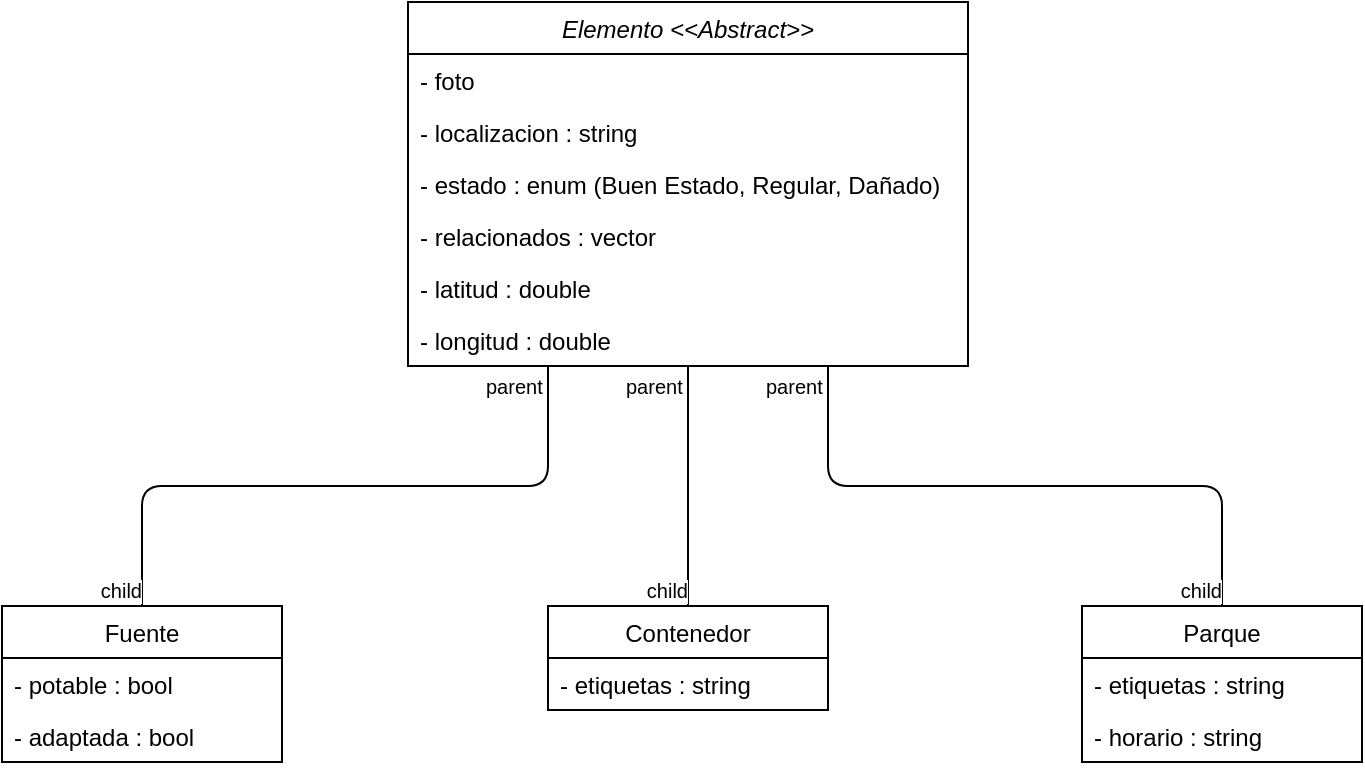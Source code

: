 <mxfile version="12.2.8" type="device" pages="1"><diagram id="2gCc9oB1mcdgLsb-4tJF" name="Page-1"><mxGraphModel dx="868" dy="464" grid="1" gridSize="10" guides="1" tooltips="1" connect="1" arrows="1" fold="1" page="1" pageScale="1" pageWidth="827" pageHeight="1169" math="0" shadow="0"><root><mxCell id="0"/><mxCell id="1" parent="0"/><mxCell id="rwA5LS4slp8M3uMBl9IT-1" value="Elemento &lt;&lt;Abstract&gt;&gt;" style="swimlane;fontStyle=2;childLayout=stackLayout;horizontal=1;startSize=26;fillColor=none;horizontalStack=0;resizeParent=1;resizeParentMax=0;resizeLast=0;collapsible=1;marginBottom=0;" vertex="1" parent="1"><mxGeometry x="273" y="20" width="280" height="182" as="geometry"/></mxCell><mxCell id="rwA5LS4slp8M3uMBl9IT-2" value="- foto" style="text;strokeColor=none;fillColor=none;align=left;verticalAlign=top;spacingLeft=4;spacingRight=4;overflow=hidden;rotatable=0;points=[[0,0.5],[1,0.5]];portConstraint=eastwest;" vertex="1" parent="rwA5LS4slp8M3uMBl9IT-1"><mxGeometry y="26" width="280" height="26" as="geometry"/></mxCell><mxCell id="rwA5LS4slp8M3uMBl9IT-3" value="- localizacion : string" style="text;strokeColor=none;fillColor=none;align=left;verticalAlign=top;spacingLeft=4;spacingRight=4;overflow=hidden;rotatable=0;points=[[0,0.5],[1,0.5]];portConstraint=eastwest;" vertex="1" parent="rwA5LS4slp8M3uMBl9IT-1"><mxGeometry y="52" width="280" height="26" as="geometry"/></mxCell><mxCell id="rwA5LS4slp8M3uMBl9IT-4" value="- estado : enum (Buen Estado, Regular, Dañado)&#xA;" style="text;strokeColor=none;fillColor=none;align=left;verticalAlign=top;spacingLeft=4;spacingRight=4;overflow=hidden;rotatable=0;points=[[0,0.5],[1,0.5]];portConstraint=eastwest;" vertex="1" parent="rwA5LS4slp8M3uMBl9IT-1"><mxGeometry y="78" width="280" height="26" as="geometry"/></mxCell><mxCell id="rwA5LS4slp8M3uMBl9IT-5" value="- relacionados : vector" style="text;strokeColor=none;fillColor=none;align=left;verticalAlign=top;spacingLeft=4;spacingRight=4;overflow=hidden;rotatable=0;points=[[0,0.5],[1,0.5]];portConstraint=eastwest;" vertex="1" parent="rwA5LS4slp8M3uMBl9IT-1"><mxGeometry y="104" width="280" height="26" as="geometry"/></mxCell><mxCell id="rwA5LS4slp8M3uMBl9IT-6" value="- latitud : double" style="text;strokeColor=none;fillColor=none;align=left;verticalAlign=top;spacingLeft=4;spacingRight=4;overflow=hidden;rotatable=0;points=[[0,0.5],[1,0.5]];portConstraint=eastwest;" vertex="1" parent="rwA5LS4slp8M3uMBl9IT-1"><mxGeometry y="130" width="280" height="26" as="geometry"/></mxCell><mxCell id="rwA5LS4slp8M3uMBl9IT-7" value="- longitud : double" style="text;strokeColor=none;fillColor=none;align=left;verticalAlign=top;spacingLeft=4;spacingRight=4;overflow=hidden;rotatable=0;points=[[0,0.5],[1,0.5]];portConstraint=eastwest;" vertex="1" parent="rwA5LS4slp8M3uMBl9IT-1"><mxGeometry y="156" width="280" height="26" as="geometry"/></mxCell><mxCell id="rwA5LS4slp8M3uMBl9IT-8" value="" style="endArrow=none;html=1;edgeStyle=orthogonalEdgeStyle;exitX=0.25;exitY=1;exitDx=0;exitDy=0;" edge="1" parent="1" source="rwA5LS4slp8M3uMBl9IT-1" target="rwA5LS4slp8M3uMBl9IT-11"><mxGeometry relative="1" as="geometry"><mxPoint x="270" y="230" as="sourcePoint"/><mxPoint x="430" y="230" as="targetPoint"/></mxGeometry></mxCell><mxCell id="rwA5LS4slp8M3uMBl9IT-9" value="parent" style="resizable=0;html=1;align=left;verticalAlign=bottom;labelBackgroundColor=#ffffff;fontSize=10;" connectable="0" vertex="1" parent="rwA5LS4slp8M3uMBl9IT-8"><mxGeometry x="-1" relative="1" as="geometry"><mxPoint x="-33" y="18" as="offset"/></mxGeometry></mxCell><mxCell id="rwA5LS4slp8M3uMBl9IT-10" value="child" style="resizable=0;html=1;align=right;verticalAlign=bottom;labelBackgroundColor=#ffffff;fontSize=10;" connectable="0" vertex="1" parent="rwA5LS4slp8M3uMBl9IT-8"><mxGeometry x="1" relative="1" as="geometry"/></mxCell><mxCell id="rwA5LS4slp8M3uMBl9IT-11" value="Fuente" style="swimlane;fontStyle=0;childLayout=stackLayout;horizontal=1;startSize=26;fillColor=none;horizontalStack=0;resizeParent=1;resizeParentMax=0;resizeLast=0;collapsible=1;marginBottom=0;" vertex="1" parent="1"><mxGeometry x="70" y="322" width="140" height="78" as="geometry"><mxRectangle x="70" y="322" width="70" height="26" as="alternateBounds"/></mxGeometry></mxCell><mxCell id="rwA5LS4slp8M3uMBl9IT-12" value="- potable : bool" style="text;strokeColor=none;fillColor=none;align=left;verticalAlign=top;spacingLeft=4;spacingRight=4;overflow=hidden;rotatable=0;points=[[0,0.5],[1,0.5]];portConstraint=eastwest;" vertex="1" parent="rwA5LS4slp8M3uMBl9IT-11"><mxGeometry y="26" width="140" height="26" as="geometry"/></mxCell><mxCell id="rwA5LS4slp8M3uMBl9IT-13" value="- adaptada : bool" style="text;strokeColor=none;fillColor=none;align=left;verticalAlign=top;spacingLeft=4;spacingRight=4;overflow=hidden;rotatable=0;points=[[0,0.5],[1,0.5]];portConstraint=eastwest;" vertex="1" parent="rwA5LS4slp8M3uMBl9IT-11"><mxGeometry y="52" width="140" height="26" as="geometry"/></mxCell><mxCell id="rwA5LS4slp8M3uMBl9IT-15" value="Contenedor" style="swimlane;fontStyle=0;childLayout=stackLayout;horizontal=1;startSize=26;fillColor=none;horizontalStack=0;resizeParent=1;resizeParentMax=0;resizeLast=0;collapsible=1;marginBottom=0;" vertex="1" parent="1"><mxGeometry x="343" y="322" width="140" height="52" as="geometry"/></mxCell><mxCell id="rwA5LS4slp8M3uMBl9IT-16" value="- etiquetas : string" style="text;strokeColor=none;fillColor=none;align=left;verticalAlign=top;spacingLeft=4;spacingRight=4;overflow=hidden;rotatable=0;points=[[0,0.5],[1,0.5]];portConstraint=eastwest;" vertex="1" parent="rwA5LS4slp8M3uMBl9IT-15"><mxGeometry y="26" width="140" height="26" as="geometry"/></mxCell><mxCell id="rwA5LS4slp8M3uMBl9IT-19" value="" style="endArrow=none;html=1;edgeStyle=orthogonalEdgeStyle;exitX=0.5;exitY=1;exitDx=0;exitDy=0;entryX=0.5;entryY=0;entryDx=0;entryDy=0;" edge="1" parent="1" source="rwA5LS4slp8M3uMBl9IT-1" target="rwA5LS4slp8M3uMBl9IT-15"><mxGeometry relative="1" as="geometry"><mxPoint x="70" y="450" as="sourcePoint"/><mxPoint x="230" y="450" as="targetPoint"/></mxGeometry></mxCell><mxCell id="rwA5LS4slp8M3uMBl9IT-20" value="parent" style="resizable=0;html=1;align=left;verticalAlign=bottom;labelBackgroundColor=#ffffff;fontSize=10;" connectable="0" vertex="1" parent="rwA5LS4slp8M3uMBl9IT-19"><mxGeometry x="-1" relative="1" as="geometry"><mxPoint x="-33" y="18" as="offset"/></mxGeometry></mxCell><mxCell id="rwA5LS4slp8M3uMBl9IT-21" value="child" style="resizable=0;html=1;align=right;verticalAlign=bottom;labelBackgroundColor=#ffffff;fontSize=10;" connectable="0" vertex="1" parent="rwA5LS4slp8M3uMBl9IT-19"><mxGeometry x="1" relative="1" as="geometry"/></mxCell><mxCell id="rwA5LS4slp8M3uMBl9IT-22" value="Parque" style="swimlane;fontStyle=0;childLayout=stackLayout;horizontal=1;startSize=26;fillColor=none;horizontalStack=0;resizeParent=1;resizeParentMax=0;resizeLast=0;collapsible=1;marginBottom=0;" vertex="1" parent="1"><mxGeometry x="610" y="322" width="140" height="78" as="geometry"/></mxCell><mxCell id="rwA5LS4slp8M3uMBl9IT-23" value="- etiquetas : string" style="text;strokeColor=none;fillColor=none;align=left;verticalAlign=top;spacingLeft=4;spacingRight=4;overflow=hidden;rotatable=0;points=[[0,0.5],[1,0.5]];portConstraint=eastwest;" vertex="1" parent="rwA5LS4slp8M3uMBl9IT-22"><mxGeometry y="26" width="140" height="26" as="geometry"/></mxCell><mxCell id="rwA5LS4slp8M3uMBl9IT-24" value="- horario : string" style="text;strokeColor=none;fillColor=none;align=left;verticalAlign=top;spacingLeft=4;spacingRight=4;overflow=hidden;rotatable=0;points=[[0,0.5],[1,0.5]];portConstraint=eastwest;" vertex="1" parent="rwA5LS4slp8M3uMBl9IT-22"><mxGeometry y="52" width="140" height="26" as="geometry"/></mxCell><mxCell id="rwA5LS4slp8M3uMBl9IT-26" value="" style="endArrow=none;html=1;edgeStyle=orthogonalEdgeStyle;exitX=0.75;exitY=1;exitDx=0;exitDy=0;entryX=0.5;entryY=0;entryDx=0;entryDy=0;" edge="1" parent="1" source="rwA5LS4slp8M3uMBl9IT-1" target="rwA5LS4slp8M3uMBl9IT-22"><mxGeometry relative="1" as="geometry"><mxPoint x="70" y="420" as="sourcePoint"/><mxPoint x="230" y="420" as="targetPoint"/></mxGeometry></mxCell><mxCell id="rwA5LS4slp8M3uMBl9IT-27" value="parent" style="resizable=0;html=1;align=left;verticalAlign=bottom;labelBackgroundColor=#ffffff;fontSize=10;" connectable="0" vertex="1" parent="rwA5LS4slp8M3uMBl9IT-26"><mxGeometry x="-1" relative="1" as="geometry"><mxPoint x="-33" y="18" as="offset"/></mxGeometry></mxCell><mxCell id="rwA5LS4slp8M3uMBl9IT-28" value="child" style="resizable=0;html=1;align=right;verticalAlign=bottom;labelBackgroundColor=#ffffff;fontSize=10;" connectable="0" vertex="1" parent="rwA5LS4slp8M3uMBl9IT-26"><mxGeometry x="1" relative="1" as="geometry"/></mxCell></root></mxGraphModel></diagram></mxfile>